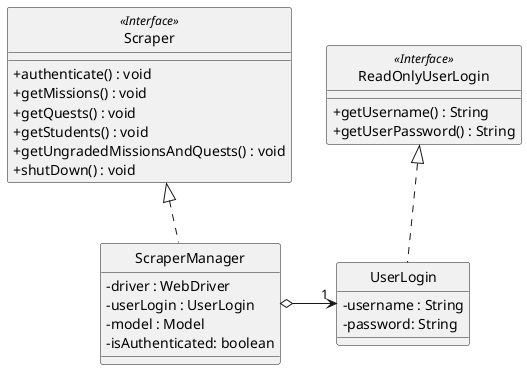 @startuml
skinparam backgroundColor #ffffff
skinparam classAttributeIconSize 0
hide circle

class Scraper <<Interface>> {
    + authenticate() : void
    + getMissions() : void
    + getQuests() : void
    + getStudents() : void
    + getUngradedMissionsAndQuests() : void
    + shutDown() : void
}

class ReadOnlyUserLogin <<Interface>> {
    + getUsername() : String
    + getUserPassword() : String
}

class UserLogin implements ReadOnlyUserLogin {
    /' Fields '/
    - username : String
    - password: String
}

class ScraperManager implements Scraper {
    /' Fields '/
    - driver : WebDriver
    - userLogin : UserLogin
    - model : Model
    - isAuthenticated: boolean

    /' Methods '/
}

ScraperManager o-> "1" UserLogin

@enduml
